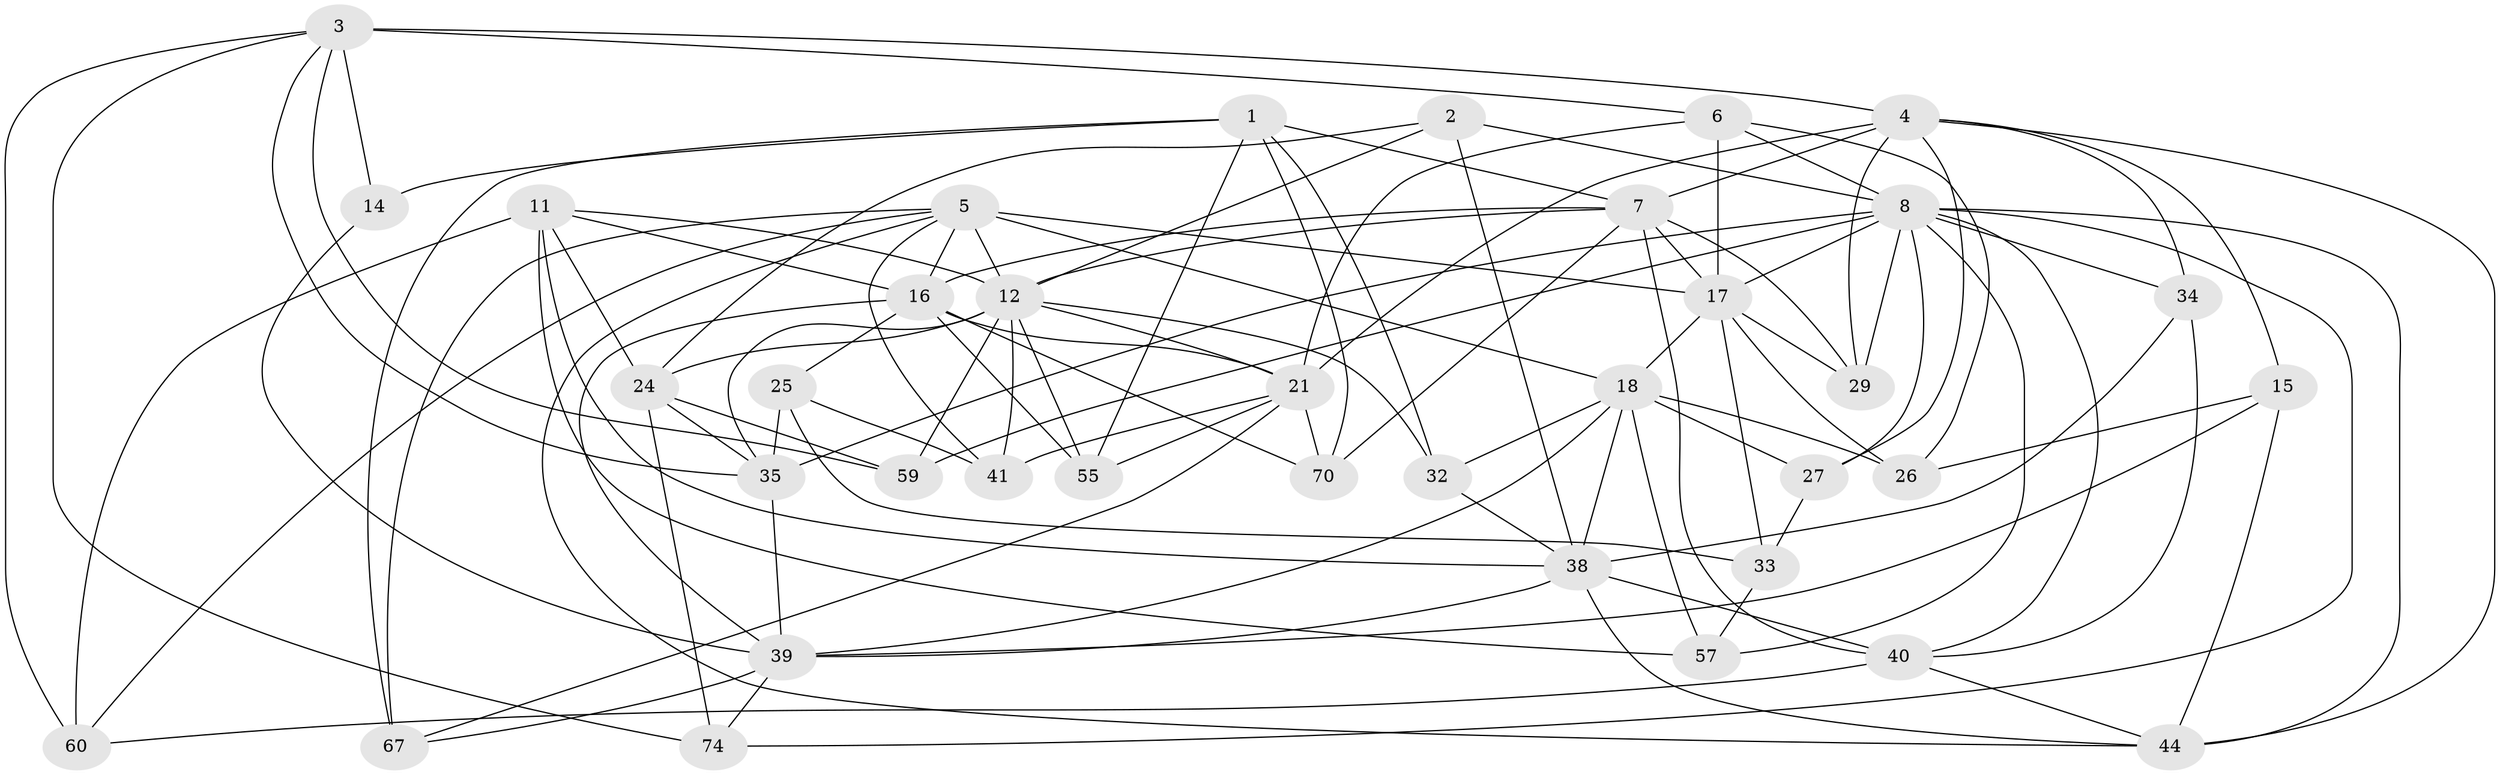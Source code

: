 // original degree distribution, {4: 1.0}
// Generated by graph-tools (version 1.1) at 2025/16/03/09/25 04:16:29]
// undirected, 37 vertices, 107 edges
graph export_dot {
graph [start="1"]
  node [color=gray90,style=filled];
  1 [super="+46"];
  2;
  3 [super="+54+51"];
  4 [super="+72+49"];
  5 [super="+28"];
  6 [super="+68"];
  7 [super="+61+53"];
  8 [super="+10+75+9"];
  11 [super="+73"];
  12 [super="+50+22+13"];
  14;
  15;
  16 [super="+31+63"];
  17 [super="+20+45+19"];
  18 [super="+30"];
  21 [super="+23"];
  24 [super="+56"];
  25;
  26;
  27;
  29;
  32;
  33;
  34;
  35 [super="+37"];
  38 [super="+58"];
  39 [super="+48+42"];
  40 [super="+43"];
  41;
  44 [super="+62"];
  55;
  57;
  59;
  60;
  67;
  70;
  74;
  1 -- 67;
  1 -- 70;
  1 -- 32;
  1 -- 55;
  1 -- 14;
  1 -- 7;
  2 -- 24;
  2 -- 12;
  2 -- 8;
  2 -- 38;
  3 -- 35;
  3 -- 59;
  3 -- 60;
  3 -- 14 [weight=2];
  3 -- 6;
  3 -- 74;
  3 -- 4;
  4 -- 27;
  4 -- 29;
  4 -- 7;
  4 -- 34;
  4 -- 21;
  4 -- 15;
  4 -- 44;
  5 -- 12 [weight=2];
  5 -- 17 [weight=2];
  5 -- 67;
  5 -- 41;
  5 -- 44;
  5 -- 18;
  5 -- 60;
  5 -- 16;
  6 -- 26;
  6 -- 21;
  6 -- 17 [weight=2];
  6 -- 8;
  7 -- 40;
  7 -- 29;
  7 -- 16;
  7 -- 17;
  7 -- 70;
  7 -- 12;
  8 -- 40;
  8 -- 27;
  8 -- 74;
  8 -- 57;
  8 -- 59;
  8 -- 34;
  8 -- 29;
  8 -- 35;
  8 -- 17;
  8 -- 44;
  11 -- 16;
  11 -- 12;
  11 -- 24;
  11 -- 57;
  11 -- 60;
  11 -- 38;
  12 -- 32;
  12 -- 21;
  12 -- 24;
  12 -- 59;
  12 -- 41;
  12 -- 55;
  12 -- 35;
  14 -- 39;
  15 -- 44;
  15 -- 39;
  15 -- 26;
  16 -- 70;
  16 -- 39;
  16 -- 55;
  16 -- 25;
  16 -- 21;
  17 -- 29;
  17 -- 18;
  17 -- 26;
  17 -- 33;
  18 -- 27;
  18 -- 32;
  18 -- 38;
  18 -- 57;
  18 -- 26;
  18 -- 39;
  21 -- 41;
  21 -- 67;
  21 -- 55;
  21 -- 70;
  24 -- 74;
  24 -- 59;
  24 -- 35;
  25 -- 33;
  25 -- 35;
  25 -- 41;
  27 -- 33;
  32 -- 38;
  33 -- 57;
  34 -- 38;
  34 -- 40;
  35 -- 39;
  38 -- 40;
  38 -- 39;
  38 -- 44;
  39 -- 74;
  39 -- 67;
  40 -- 60;
  40 -- 44;
}
